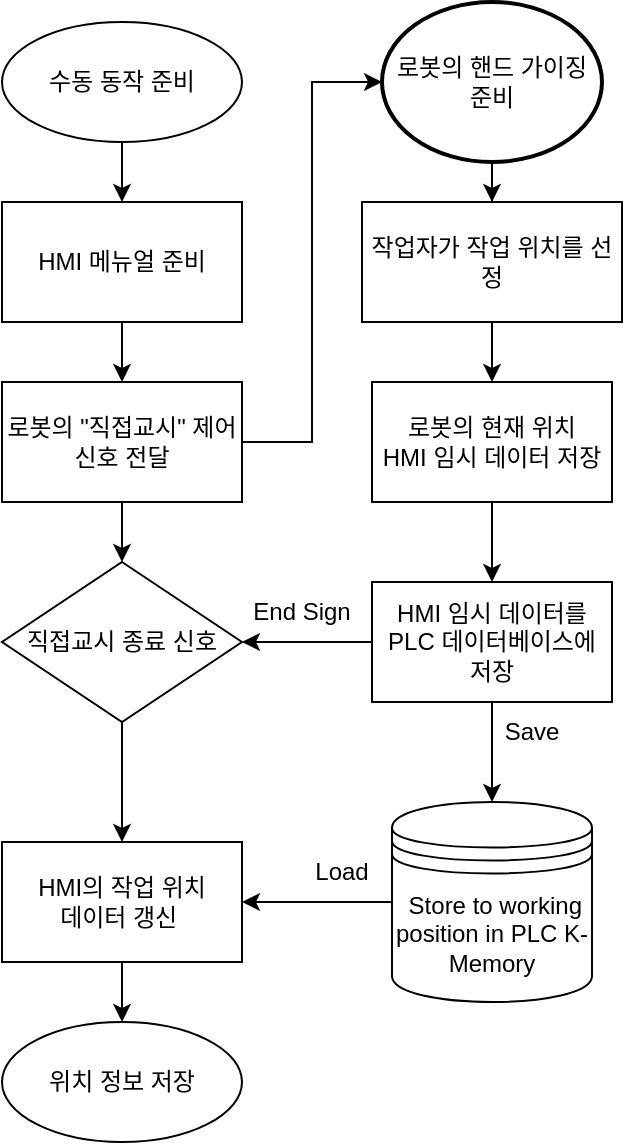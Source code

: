 <mxfile version="22.0.7" type="github">
  <diagram name="페이지-1" id="KjHIwjk8qQxe580AyB5Y">
    <mxGraphModel dx="1502" dy="806" grid="1" gridSize="10" guides="1" tooltips="1" connect="1" arrows="1" fold="1" page="1" pageScale="1" pageWidth="1169" pageHeight="827" math="0" shadow="0">
      <root>
        <mxCell id="0" />
        <mxCell id="1" parent="0" />
        <mxCell id="pqeZuVTHKIWcZpY808t6-15" style="edgeStyle=orthogonalEdgeStyle;rounded=0;orthogonalLoop=1;jettySize=auto;html=1;entryX=0.5;entryY=0;entryDx=0;entryDy=0;" edge="1" parent="1" source="pqeZuVTHKIWcZpY808t6-1" target="pqeZuVTHKIWcZpY808t6-14">
          <mxGeometry relative="1" as="geometry" />
        </mxCell>
        <mxCell id="pqeZuVTHKIWcZpY808t6-1" value="수동 동작 준비" style="ellipse;whiteSpace=wrap;html=1;" vertex="1" parent="1">
          <mxGeometry x="120" y="80" width="120" height="60" as="geometry" />
        </mxCell>
        <mxCell id="pqeZuVTHKIWcZpY808t6-2" value="위치 정보 저장" style="ellipse;whiteSpace=wrap;html=1;" vertex="1" parent="1">
          <mxGeometry x="120" y="580" width="120" height="60" as="geometry" />
        </mxCell>
        <mxCell id="pqeZuVTHKIWcZpY808t6-6" value="" style="edgeStyle=orthogonalEdgeStyle;rounded=0;orthogonalLoop=1;jettySize=auto;html=1;" edge="1" parent="1" source="pqeZuVTHKIWcZpY808t6-3" target="pqeZuVTHKIWcZpY808t6-5">
          <mxGeometry relative="1" as="geometry" />
        </mxCell>
        <mxCell id="pqeZuVTHKIWcZpY808t6-3" value="로봇의 &quot;직접교시&quot; 제어 신호 전달" style="whiteSpace=wrap;html=1;" vertex="1" parent="1">
          <mxGeometry x="120" y="260" width="120" height="60" as="geometry" />
        </mxCell>
        <mxCell id="pqeZuVTHKIWcZpY808t6-26" style="edgeStyle=orthogonalEdgeStyle;rounded=0;orthogonalLoop=1;jettySize=auto;html=1;exitX=0.5;exitY=1;exitDx=0;exitDy=0;entryX=0.5;entryY=0;entryDx=0;entryDy=0;" edge="1" parent="1" source="pqeZuVTHKIWcZpY808t6-5" target="pqeZuVTHKIWcZpY808t6-25">
          <mxGeometry relative="1" as="geometry" />
        </mxCell>
        <mxCell id="pqeZuVTHKIWcZpY808t6-5" value="직접교시 종료 신호" style="rhombus;whiteSpace=wrap;html=1;" vertex="1" parent="1">
          <mxGeometry x="120" y="350" width="120" height="80" as="geometry" />
        </mxCell>
        <mxCell id="pqeZuVTHKIWcZpY808t6-13" value="" style="edgeStyle=orthogonalEdgeStyle;rounded=0;orthogonalLoop=1;jettySize=auto;html=1;" edge="1" parent="1" source="pqeZuVTHKIWcZpY808t6-8" target="pqeZuVTHKIWcZpY808t6-12">
          <mxGeometry relative="1" as="geometry" />
        </mxCell>
        <mxCell id="pqeZuVTHKIWcZpY808t6-8" value="작업자가 작업 위치를 선정" style="rounded=0;whiteSpace=wrap;html=1;" vertex="1" parent="1">
          <mxGeometry x="300" y="170" width="130" height="60" as="geometry" />
        </mxCell>
        <mxCell id="pqeZuVTHKIWcZpY808t6-19" value="" style="edgeStyle=orthogonalEdgeStyle;rounded=0;orthogonalLoop=1;jettySize=auto;html=1;" edge="1" parent="1" source="pqeZuVTHKIWcZpY808t6-12" target="pqeZuVTHKIWcZpY808t6-18">
          <mxGeometry relative="1" as="geometry" />
        </mxCell>
        <mxCell id="pqeZuVTHKIWcZpY808t6-12" value="로봇의 현재 위치 &lt;br&gt;HMI 임시 데이터 저장" style="whiteSpace=wrap;html=1;rounded=0;" vertex="1" parent="1">
          <mxGeometry x="305" y="260" width="120" height="60" as="geometry" />
        </mxCell>
        <mxCell id="pqeZuVTHKIWcZpY808t6-16" style="edgeStyle=orthogonalEdgeStyle;rounded=0;orthogonalLoop=1;jettySize=auto;html=1;entryX=0.5;entryY=0;entryDx=0;entryDy=0;" edge="1" parent="1" source="pqeZuVTHKIWcZpY808t6-14" target="pqeZuVTHKIWcZpY808t6-3">
          <mxGeometry relative="1" as="geometry" />
        </mxCell>
        <mxCell id="pqeZuVTHKIWcZpY808t6-14" value="HMI 메뉴얼 준비" style="rounded=0;whiteSpace=wrap;html=1;" vertex="1" parent="1">
          <mxGeometry x="120" y="170" width="120" height="60" as="geometry" />
        </mxCell>
        <mxCell id="pqeZuVTHKIWcZpY808t6-21" style="edgeStyle=orthogonalEdgeStyle;rounded=0;orthogonalLoop=1;jettySize=auto;html=1;entryX=0.5;entryY=0;entryDx=0;entryDy=0;" edge="1" parent="1" source="pqeZuVTHKIWcZpY808t6-18" target="pqeZuVTHKIWcZpY808t6-20">
          <mxGeometry relative="1" as="geometry" />
        </mxCell>
        <mxCell id="pqeZuVTHKIWcZpY808t6-22" style="edgeStyle=orthogonalEdgeStyle;rounded=0;orthogonalLoop=1;jettySize=auto;html=1;entryX=1;entryY=0.5;entryDx=0;entryDy=0;" edge="1" parent="1" source="pqeZuVTHKIWcZpY808t6-18" target="pqeZuVTHKIWcZpY808t6-5">
          <mxGeometry relative="1" as="geometry" />
        </mxCell>
        <mxCell id="pqeZuVTHKIWcZpY808t6-18" value="HMI 임시 데이터를 PLC 데이터베이스에 저장" style="whiteSpace=wrap;html=1;rounded=0;" vertex="1" parent="1">
          <mxGeometry x="305" y="360" width="120" height="60" as="geometry" />
        </mxCell>
        <mxCell id="pqeZuVTHKIWcZpY808t6-27" style="edgeStyle=orthogonalEdgeStyle;rounded=0;orthogonalLoop=1;jettySize=auto;html=1;entryX=1;entryY=0.5;entryDx=0;entryDy=0;exitX=0;exitY=0.5;exitDx=0;exitDy=0;" edge="1" parent="1" source="pqeZuVTHKIWcZpY808t6-20" target="pqeZuVTHKIWcZpY808t6-25">
          <mxGeometry relative="1" as="geometry" />
        </mxCell>
        <mxCell id="pqeZuVTHKIWcZpY808t6-20" value="&amp;nbsp;Store to working position in PLC K-Memory" style="shape=datastore;whiteSpace=wrap;html=1;" vertex="1" parent="1">
          <mxGeometry x="315" y="470" width="100" height="100" as="geometry" />
        </mxCell>
        <mxCell id="pqeZuVTHKIWcZpY808t6-23" value="End Sign" style="text;html=1;strokeColor=none;fillColor=none;align=center;verticalAlign=middle;whiteSpace=wrap;rounded=0;" vertex="1" parent="1">
          <mxGeometry x="240" y="360" width="60" height="30" as="geometry" />
        </mxCell>
        <mxCell id="pqeZuVTHKIWcZpY808t6-28" style="edgeStyle=orthogonalEdgeStyle;rounded=0;orthogonalLoop=1;jettySize=auto;html=1;entryX=0.5;entryY=0;entryDx=0;entryDy=0;" edge="1" parent="1" source="pqeZuVTHKIWcZpY808t6-25" target="pqeZuVTHKIWcZpY808t6-2">
          <mxGeometry relative="1" as="geometry" />
        </mxCell>
        <mxCell id="pqeZuVTHKIWcZpY808t6-25" value="HMI의 작업 위치 &lt;br&gt;데이터 갱신&amp;nbsp;" style="rounded=0;whiteSpace=wrap;html=1;" vertex="1" parent="1">
          <mxGeometry x="120" y="490" width="120" height="60" as="geometry" />
        </mxCell>
        <mxCell id="pqeZuVTHKIWcZpY808t6-29" value="Save" style="text;html=1;strokeColor=none;fillColor=none;align=center;verticalAlign=middle;whiteSpace=wrap;rounded=0;" vertex="1" parent="1">
          <mxGeometry x="355" y="420" width="60" height="30" as="geometry" />
        </mxCell>
        <mxCell id="pqeZuVTHKIWcZpY808t6-30" value="Load" style="text;html=1;strokeColor=none;fillColor=none;align=center;verticalAlign=middle;whiteSpace=wrap;rounded=0;" vertex="1" parent="1">
          <mxGeometry x="260" y="490" width="60" height="30" as="geometry" />
        </mxCell>
        <mxCell id="pqeZuVTHKIWcZpY808t6-33" style="edgeStyle=orthogonalEdgeStyle;rounded=0;orthogonalLoop=1;jettySize=auto;html=1;" edge="1" parent="1" source="pqeZuVTHKIWcZpY808t6-32" target="pqeZuVTHKIWcZpY808t6-8">
          <mxGeometry relative="1" as="geometry" />
        </mxCell>
        <mxCell id="pqeZuVTHKIWcZpY808t6-32" value="로봇의 핸드 가이징 준비" style="strokeWidth=2;html=1;shape=mxgraph.flowchart.start_1;whiteSpace=wrap;" vertex="1" parent="1">
          <mxGeometry x="310" y="70" width="110" height="80" as="geometry" />
        </mxCell>
        <mxCell id="pqeZuVTHKIWcZpY808t6-34" style="edgeStyle=orthogonalEdgeStyle;rounded=0;orthogonalLoop=1;jettySize=auto;html=1;entryX=0;entryY=0.5;entryDx=0;entryDy=0;entryPerimeter=0;" edge="1" parent="1" source="pqeZuVTHKIWcZpY808t6-3" target="pqeZuVTHKIWcZpY808t6-32">
          <mxGeometry relative="1" as="geometry" />
        </mxCell>
      </root>
    </mxGraphModel>
  </diagram>
</mxfile>
